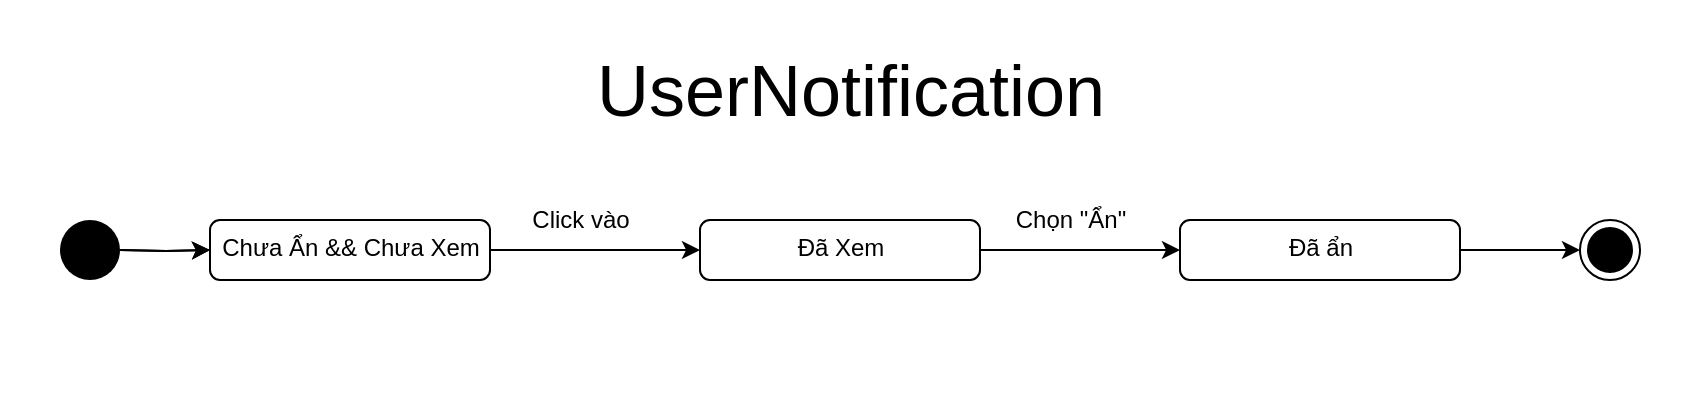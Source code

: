<mxfile version="13.9.9" type="device"><diagram id="AvYJ51g3TfYV6zLn-kls" name="Page-1"><mxGraphModel dx="1865" dy="1749" grid="1" gridSize="10" guides="1" tooltips="1" connect="1" arrows="1" fold="1" page="1" pageScale="1" pageWidth="827" pageHeight="1169" math="0" shadow="0"><root><mxCell id="0"/><mxCell id="1" parent="0"/><mxCell id="u50XIv3UcbwI38wUe0t2-1" value="" style="rounded=0;whiteSpace=wrap;html=1;strokeColor=none;" parent="1" vertex="1"><mxGeometry x="-90" y="-80" width="850" height="200" as="geometry"/></mxCell><mxCell id="3YWmeVObOPSd6eo7wQ3M-4" style="edgeStyle=orthogonalEdgeStyle;rounded=0;orthogonalLoop=1;jettySize=auto;html=1;exitX=1;exitY=0.5;exitDx=0;exitDy=0;entryX=0;entryY=0.5;entryDx=0;entryDy=0;" parent="1" source="KD7-biFV7sFt9sYgwgjD-1" target="-gDtgNRb3pyXlBx8CkGa-3" edge="1"><mxGeometry relative="1" as="geometry"><mxPoint x="100" y="45" as="sourcePoint"/><mxPoint x="300" y="45" as="targetPoint"/></mxGeometry></mxCell><mxCell id="-gDtgNRb3pyXlBx8CkGa-8" style="edgeStyle=orthogonalEdgeStyle;rounded=0;orthogonalLoop=1;jettySize=auto;html=1;entryX=0;entryY=0.5;entryDx=0;entryDy=0;" edge="1" parent="1" source="3YWmeVObOPSd6eo7wQ3M-7" target="-gDtgNRb3pyXlBx8CkGa-7"><mxGeometry relative="1" as="geometry"/></mxCell><mxCell id="3YWmeVObOPSd6eo7wQ3M-7" value="Đã ẩn" style="html=1;align=center;verticalAlign=top;rounded=1;absoluteArcSize=1;arcSize=10;dashed=0;" parent="1" vertex="1"><mxGeometry x="500" y="30" width="140" height="30" as="geometry"/></mxCell><mxCell id="KD7-biFV7sFt9sYgwgjD-1" value="&lt;font style=&quot;font-size: 12px&quot;&gt;Chưa Ẩn &amp;amp;&amp;amp; Chưa Xem&lt;/font&gt;" style="html=1;align=center;verticalAlign=top;rounded=1;absoluteArcSize=1;arcSize=10;dashed=0;" parent="1" vertex="1"><mxGeometry x="15" y="30" width="140" height="30" as="geometry"/></mxCell><mxCell id="KD7-biFV7sFt9sYgwgjD-18" style="edgeStyle=orthogonalEdgeStyle;rounded=0;orthogonalLoop=1;jettySize=auto;html=1;entryX=0;entryY=0.5;entryDx=0;entryDy=0;" parent="1" target="KD7-biFV7sFt9sYgwgjD-1" edge="1"><mxGeometry relative="1" as="geometry"><mxPoint x="-30" y="45" as="sourcePoint"/></mxGeometry></mxCell><mxCell id="wrFdVLooLdmMCQe0Yjek-1" value="" style="edgeStyle=orthogonalEdgeStyle;rounded=0;orthogonalLoop=1;jettySize=auto;html=1;" parent="1" target="KD7-biFV7sFt9sYgwgjD-1" edge="1"><mxGeometry relative="1" as="geometry"><mxPoint x="-30" y="45" as="sourcePoint"/></mxGeometry></mxCell><mxCell id="-gDtgNRb3pyXlBx8CkGa-1" value="" style="ellipse;fillColor=#000000;strokeColor=none;" vertex="1" parent="1"><mxGeometry x="-60" y="30" width="30" height="30" as="geometry"/></mxCell><mxCell id="-gDtgNRb3pyXlBx8CkGa-2" value="&lt;font style=&quot;font-size: 36px&quot;&gt;UserNotification&lt;/font&gt;" style="text;html=1;align=center;verticalAlign=middle;resizable=0;points=[];autosize=1;" vertex="1" parent="1"><mxGeometry x="200" y="-50" width="270" height="30" as="geometry"/></mxCell><mxCell id="-gDtgNRb3pyXlBx8CkGa-5" style="edgeStyle=orthogonalEdgeStyle;rounded=0;orthogonalLoop=1;jettySize=auto;html=1;entryX=0;entryY=0.5;entryDx=0;entryDy=0;" edge="1" parent="1" source="-gDtgNRb3pyXlBx8CkGa-3" target="3YWmeVObOPSd6eo7wQ3M-7"><mxGeometry relative="1" as="geometry"/></mxCell><mxCell id="-gDtgNRb3pyXlBx8CkGa-3" value="Đã Xem" style="html=1;align=center;verticalAlign=top;rounded=1;absoluteArcSize=1;arcSize=10;dashed=0;" vertex="1" parent="1"><mxGeometry x="260" y="30" width="140" height="30" as="geometry"/></mxCell><mxCell id="-gDtgNRb3pyXlBx8CkGa-4" value="Click vào" style="text;html=1;align=center;verticalAlign=middle;resizable=0;points=[];autosize=1;" vertex="1" parent="1"><mxGeometry x="170" y="20" width="60" height="20" as="geometry"/></mxCell><mxCell id="-gDtgNRb3pyXlBx8CkGa-6" value="Chọn &quot;Ẩn&quot;" style="text;html=1;align=center;verticalAlign=middle;resizable=0;points=[];autosize=1;" vertex="1" parent="1"><mxGeometry x="410" y="20" width="70" height="20" as="geometry"/></mxCell><mxCell id="-gDtgNRb3pyXlBx8CkGa-7" value="" style="ellipse;html=1;shape=endState;fillColor=#000000;strokeColor=#000000;" vertex="1" parent="1"><mxGeometry x="700" y="30" width="30" height="30" as="geometry"/></mxCell></root></mxGraphModel></diagram></mxfile>